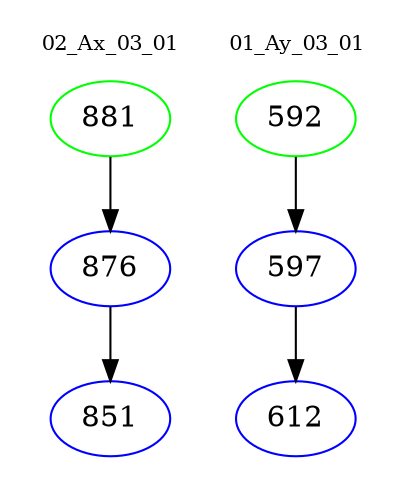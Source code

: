 digraph{
subgraph cluster_0 {
color = white
label = "02_Ax_03_01";
fontsize=10;
T0_881 [label="881", color="green"]
T0_881 -> T0_876 [color="black"]
T0_876 [label="876", color="blue"]
T0_876 -> T0_851 [color="black"]
T0_851 [label="851", color="blue"]
}
subgraph cluster_1 {
color = white
label = "01_Ay_03_01";
fontsize=10;
T1_592 [label="592", color="green"]
T1_592 -> T1_597 [color="black"]
T1_597 [label="597", color="blue"]
T1_597 -> T1_612 [color="black"]
T1_612 [label="612", color="blue"]
}
}
